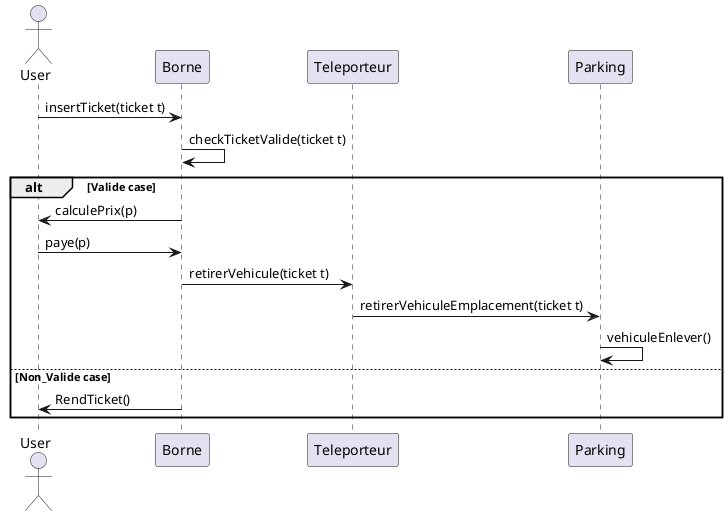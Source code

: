 @startuml
actor User as U
U -> Borne: insertTicket(ticket t)
Borne -> Borne: checkTicketValide(ticket t)

alt Valide case
  Borne -> U: calculePrix(p)
  U -> Borne: paye(p)
  Borne -> Teleporteur: retirerVehicule(ticket t)
  Teleporteur -> Parking: retirerVehiculeEmplacement(ticket t)
  Parking -> Parking: vehiculeEnlever()
else Non_Valide case
  Borne -> U:RendTicket()
end
@enduml
